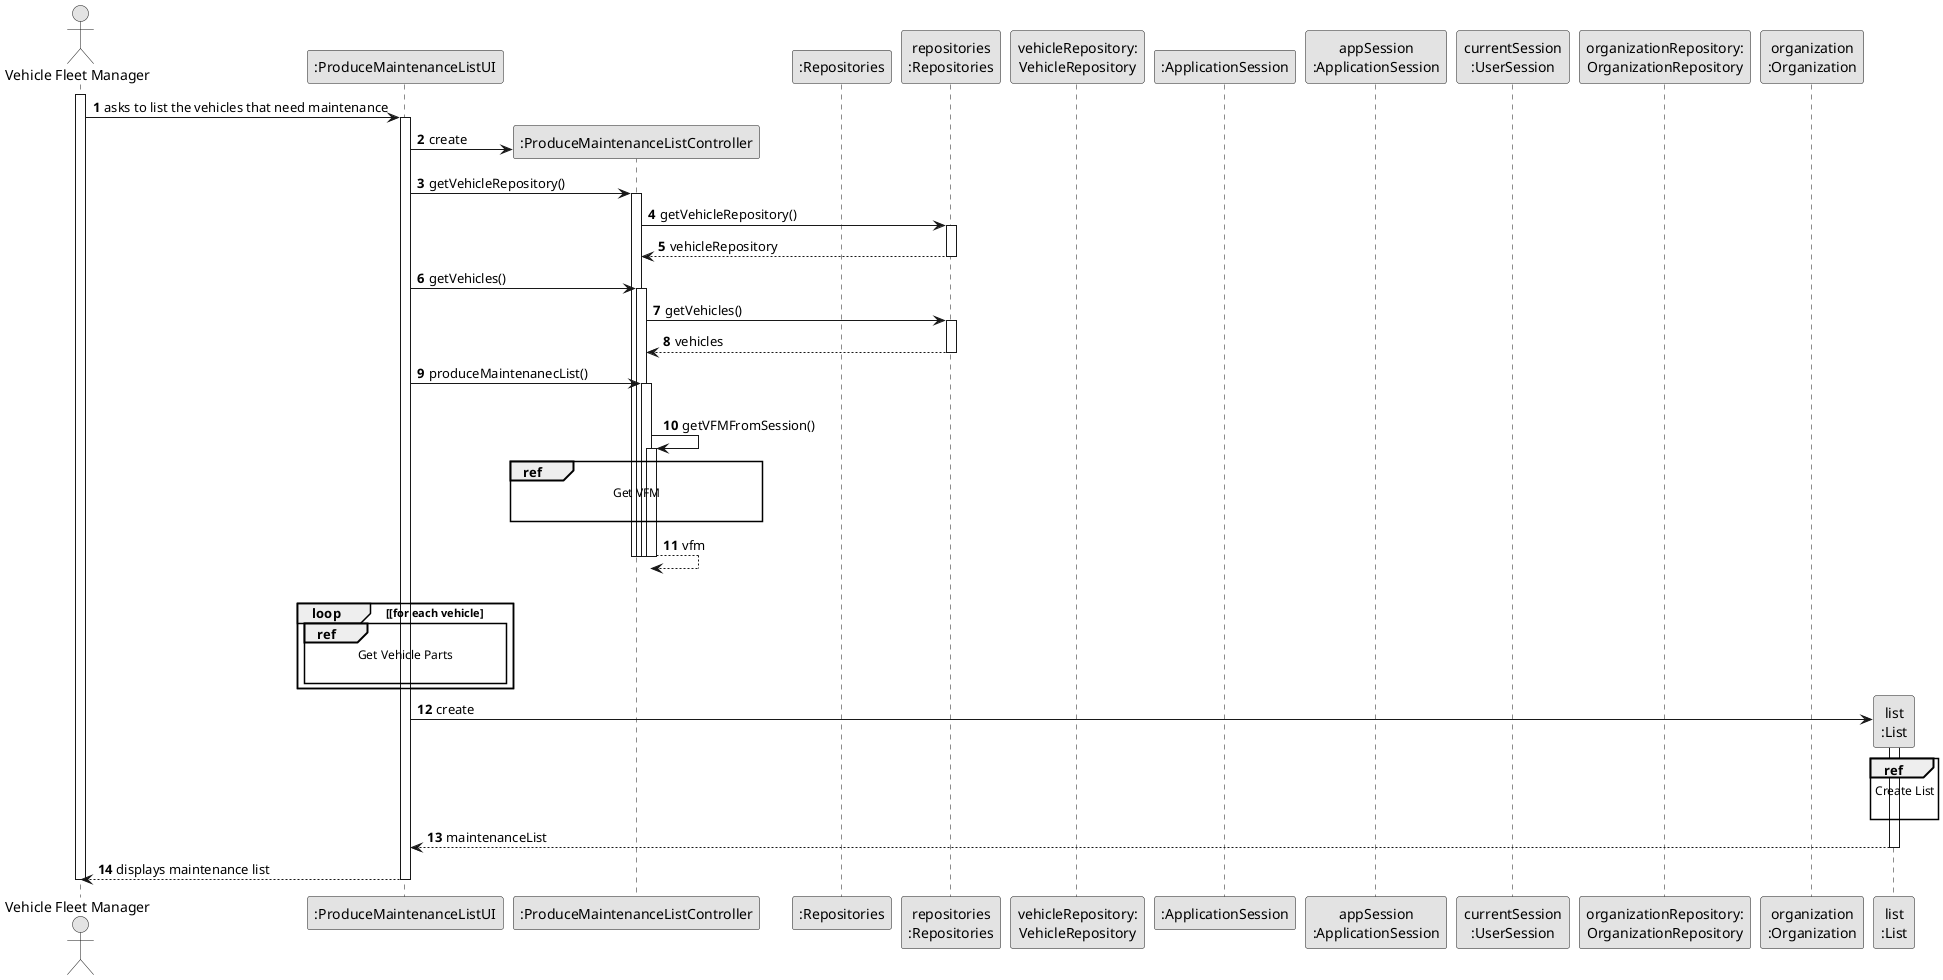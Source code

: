@startuml
skinparam monochrome true
skinparam packageStyle rectangle
skinparam shadowing false

autonumber

'hide footbox
actor "Vehicle Fleet Manager" as ADM
participant ":ProduceMaintenanceListUI" as UI
participant ":ProduceMaintenanceListController" as CTRL
participant ":Repositories" as RepositorySingleton
participant "repositories\n:Repositories" as PLAT
participant "vehicleRepository:\nVehicleRepository" as VR
participant ":ApplicationSession" as _APP
participant "appSession\n:ApplicationSession" as APP
participant "currentSession\n:UserSession" as SESSAO
participant "organizationRepository:\nOrganizationRepository" as OrganizationRepository
participant "organization\n:Organization" as ORG
participant "list\n:List" as LISTA

activate ADM

        ADM -> UI : asks to list the vehicles that need maintenance

        activate UI

'            UI --> ADM : requests data (reference, description,  informal \n description, technical description, duration, cost)
            'create CTRL
            UI -> CTRL** : create

            UI -> CTRL : getVehicleRepository()
            activate CTRL

                CTRL -> PLAT : getVehicleRepository()
                activate PLAT

                    PLAT --> CTRL: vehicleRepository
                deactivate PLAT

                UI -> CTRL : getVehicles()
                        activate CTRL

                            CTRL -> PLAT : getVehicles()
                            activate PLAT

                                PLAT --> CTRL: vehicles
                            deactivate PLAT



        UI -> CTRL : produceMaintenanecList()
        activate CTRL

            |||
            CTRL -> CTRL : getVFMFromSession()
            activate CTRL

             ref over CTRL
              Get VFM

              end
                CTRL --> CTRL : vfm
            deactivate CTRL

            deactivate CTRL

            deactivate CTRL

            deactivate CTRL

            |||
            loop [for each vehicle
                         ref over UI
                          Get Vehicle Parts

                          end

            end
            UI -> LISTA**: create

            activate LISTA
                         ref over LISTA
                          Create List

                          end

                LISTA --> UI : maintenanceList

            deactivate LISTA

            UI --> ADM: displays maintenance list
    deactivate UI

deactivate ADM

@enduml